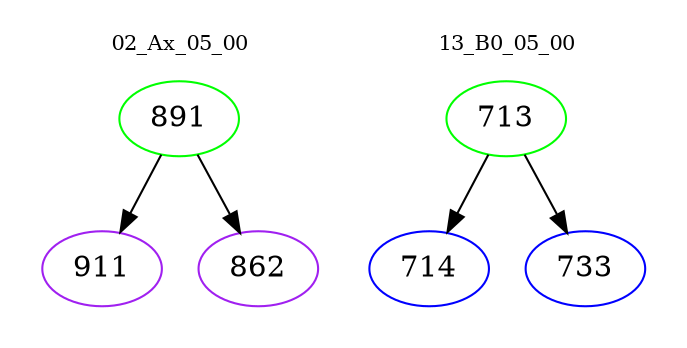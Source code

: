 digraph{
subgraph cluster_0 {
color = white
label = "02_Ax_05_00";
fontsize=10;
T0_891 [label="891", color="green"]
T0_891 -> T0_911 [color="black"]
T0_911 [label="911", color="purple"]
T0_891 -> T0_862 [color="black"]
T0_862 [label="862", color="purple"]
}
subgraph cluster_1 {
color = white
label = "13_B0_05_00";
fontsize=10;
T1_713 [label="713", color="green"]
T1_713 -> T1_714 [color="black"]
T1_714 [label="714", color="blue"]
T1_713 -> T1_733 [color="black"]
T1_733 [label="733", color="blue"]
}
}

